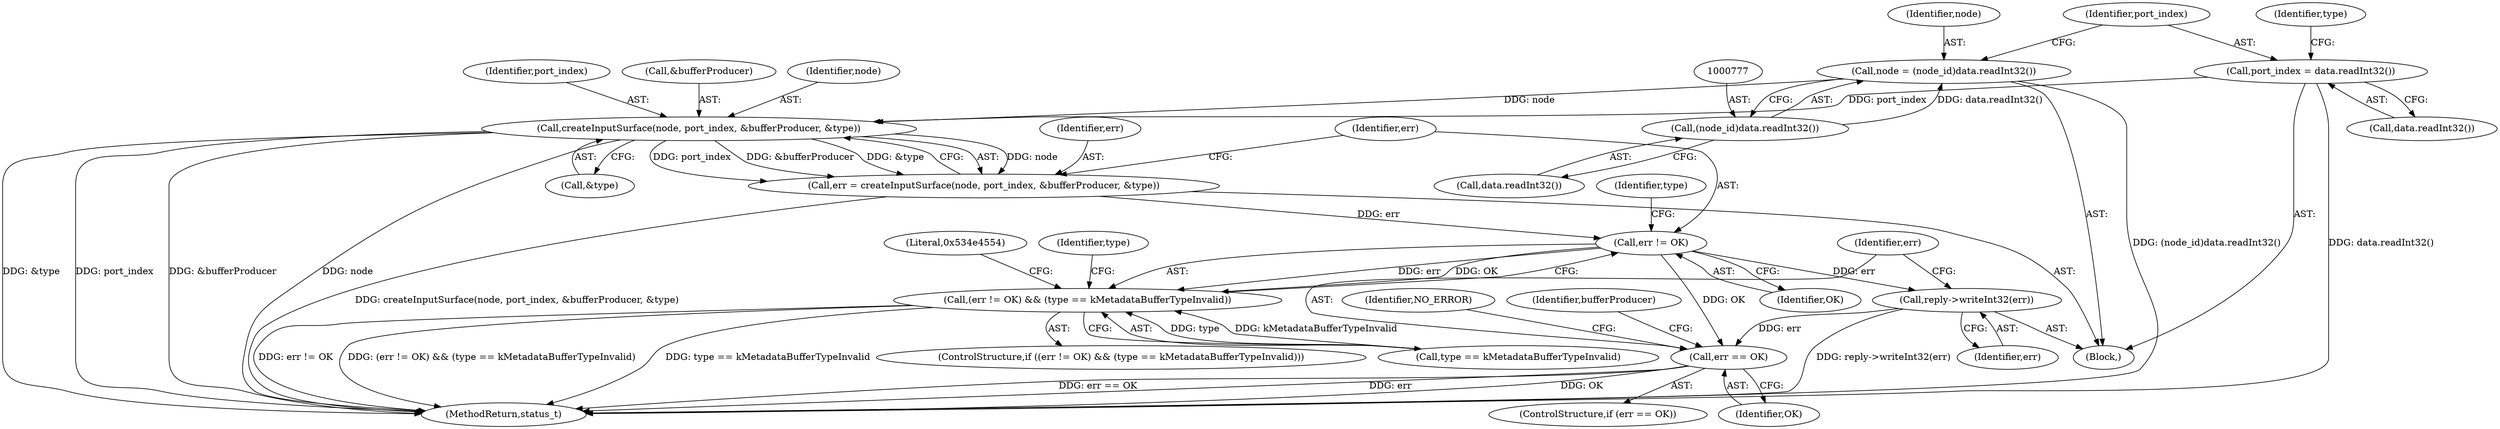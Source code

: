 digraph "0_Android_0bb5ced60304da7f61478ffd359e7ba65d72f181@API" {
"1000791" [label="(Call,createInputSurface(node, port_index, &bufferProducer, &type))"];
"1000774" [label="(Call,node = (node_id)data.readInt32())"];
"1000776" [label="(Call,(node_id)data.readInt32())"];
"1000780" [label="(Call,port_index = data.readInt32())"];
"1000789" [label="(Call,err = createInputSurface(node, port_index, &bufferProducer, &type))"];
"1000800" [label="(Call,err != OK)"];
"1000799" [label="(Call,(err != OK) && (type == kMetadataBufferTypeInvalid))"];
"1000812" [label="(Call,reply->writeInt32(err))"];
"1000815" [label="(Call,err == OK)"];
"1000781" [label="(Identifier,port_index)"];
"1000812" [label="(Call,reply->writeInt32(err))"];
"1000808" [label="(Literal,0x534e4554)"];
"1000815" [label="(Call,err == OK)"];
"1001337" [label="(MethodReturn,status_t)"];
"1000789" [label="(Call,err = createInputSurface(node, port_index, &bufferProducer, &type))"];
"1000774" [label="(Call,node = (node_id)data.readInt32())"];
"1000798" [label="(ControlStructure,if ((err != OK) && (type == kMetadataBufferTypeInvalid)))"];
"1000821" [label="(Identifier,bufferProducer)"];
"1000776" [label="(Call,(node_id)data.readInt32())"];
"1000786" [label="(Identifier,type)"];
"1000790" [label="(Identifier,err)"];
"1000796" [label="(Call,&type)"];
"1000782" [label="(Call,data.readInt32())"];
"1000768" [label="(Block,)"];
"1000803" [label="(Call,type == kMetadataBufferTypeInvalid)"];
"1000811" [label="(Identifier,type)"];
"1000804" [label="(Identifier,type)"];
"1000794" [label="(Call,&bufferProducer)"];
"1000778" [label="(Call,data.readInt32())"];
"1000814" [label="(ControlStructure,if (err == OK))"];
"1000792" [label="(Identifier,node)"];
"1000800" [label="(Call,err != OK)"];
"1000791" [label="(Call,createInputSurface(node, port_index, &bufferProducer, &type))"];
"1000775" [label="(Identifier,node)"];
"1000817" [label="(Identifier,OK)"];
"1000802" [label="(Identifier,OK)"];
"1000799" [label="(Call,(err != OK) && (type == kMetadataBufferTypeInvalid))"];
"1000823" [label="(Identifier,NO_ERROR)"];
"1000801" [label="(Identifier,err)"];
"1000813" [label="(Identifier,err)"];
"1000816" [label="(Identifier,err)"];
"1000793" [label="(Identifier,port_index)"];
"1000780" [label="(Call,port_index = data.readInt32())"];
"1000791" -> "1000789"  [label="AST: "];
"1000791" -> "1000796"  [label="CFG: "];
"1000792" -> "1000791"  [label="AST: "];
"1000793" -> "1000791"  [label="AST: "];
"1000794" -> "1000791"  [label="AST: "];
"1000796" -> "1000791"  [label="AST: "];
"1000789" -> "1000791"  [label="CFG: "];
"1000791" -> "1001337"  [label="DDG: node"];
"1000791" -> "1001337"  [label="DDG: &type"];
"1000791" -> "1001337"  [label="DDG: port_index"];
"1000791" -> "1001337"  [label="DDG: &bufferProducer"];
"1000791" -> "1000789"  [label="DDG: node"];
"1000791" -> "1000789"  [label="DDG: port_index"];
"1000791" -> "1000789"  [label="DDG: &bufferProducer"];
"1000791" -> "1000789"  [label="DDG: &type"];
"1000774" -> "1000791"  [label="DDG: node"];
"1000780" -> "1000791"  [label="DDG: port_index"];
"1000774" -> "1000768"  [label="AST: "];
"1000774" -> "1000776"  [label="CFG: "];
"1000775" -> "1000774"  [label="AST: "];
"1000776" -> "1000774"  [label="AST: "];
"1000781" -> "1000774"  [label="CFG: "];
"1000774" -> "1001337"  [label="DDG: (node_id)data.readInt32()"];
"1000776" -> "1000774"  [label="DDG: data.readInt32()"];
"1000776" -> "1000778"  [label="CFG: "];
"1000777" -> "1000776"  [label="AST: "];
"1000778" -> "1000776"  [label="AST: "];
"1000780" -> "1000768"  [label="AST: "];
"1000780" -> "1000782"  [label="CFG: "];
"1000781" -> "1000780"  [label="AST: "];
"1000782" -> "1000780"  [label="AST: "];
"1000786" -> "1000780"  [label="CFG: "];
"1000780" -> "1001337"  [label="DDG: data.readInt32()"];
"1000789" -> "1000768"  [label="AST: "];
"1000790" -> "1000789"  [label="AST: "];
"1000801" -> "1000789"  [label="CFG: "];
"1000789" -> "1001337"  [label="DDG: createInputSurface(node, port_index, &bufferProducer, &type)"];
"1000789" -> "1000800"  [label="DDG: err"];
"1000800" -> "1000799"  [label="AST: "];
"1000800" -> "1000802"  [label="CFG: "];
"1000801" -> "1000800"  [label="AST: "];
"1000802" -> "1000800"  [label="AST: "];
"1000804" -> "1000800"  [label="CFG: "];
"1000799" -> "1000800"  [label="CFG: "];
"1000800" -> "1000799"  [label="DDG: err"];
"1000800" -> "1000799"  [label="DDG: OK"];
"1000800" -> "1000812"  [label="DDG: err"];
"1000800" -> "1000815"  [label="DDG: OK"];
"1000799" -> "1000798"  [label="AST: "];
"1000799" -> "1000803"  [label="CFG: "];
"1000803" -> "1000799"  [label="AST: "];
"1000808" -> "1000799"  [label="CFG: "];
"1000811" -> "1000799"  [label="CFG: "];
"1000799" -> "1001337"  [label="DDG: type == kMetadataBufferTypeInvalid"];
"1000799" -> "1001337"  [label="DDG: err != OK"];
"1000799" -> "1001337"  [label="DDG: (err != OK) && (type == kMetadataBufferTypeInvalid)"];
"1000803" -> "1000799"  [label="DDG: type"];
"1000803" -> "1000799"  [label="DDG: kMetadataBufferTypeInvalid"];
"1000812" -> "1000768"  [label="AST: "];
"1000812" -> "1000813"  [label="CFG: "];
"1000813" -> "1000812"  [label="AST: "];
"1000816" -> "1000812"  [label="CFG: "];
"1000812" -> "1001337"  [label="DDG: reply->writeInt32(err)"];
"1000812" -> "1000815"  [label="DDG: err"];
"1000815" -> "1000814"  [label="AST: "];
"1000815" -> "1000817"  [label="CFG: "];
"1000816" -> "1000815"  [label="AST: "];
"1000817" -> "1000815"  [label="AST: "];
"1000821" -> "1000815"  [label="CFG: "];
"1000823" -> "1000815"  [label="CFG: "];
"1000815" -> "1001337"  [label="DDG: err"];
"1000815" -> "1001337"  [label="DDG: OK"];
"1000815" -> "1001337"  [label="DDG: err == OK"];
}
